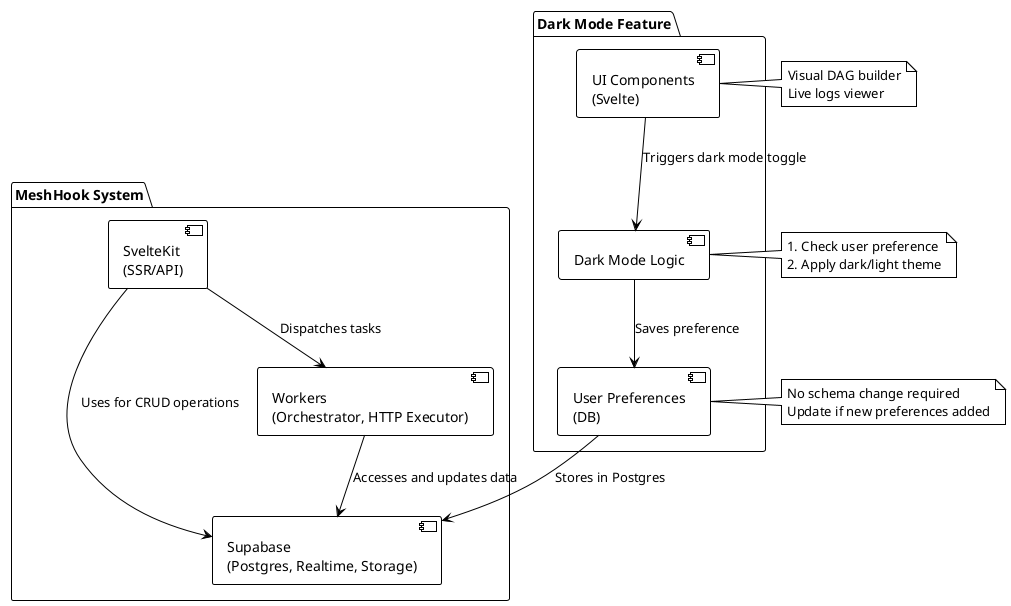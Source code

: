 @startuml
!theme plain

package "MeshHook System" {
    [Supabase\n(Postgres, Realtime, Storage)] as Supabase
    [SvelteKit\n(SSR/API)] as SvelteKit
    [Workers\n(Orchestrator, HTTP Executor)] as Workers
}

package "Dark Mode Feature" {
    [Dark Mode Logic] as DarkModeLogic
    [UI Components\n(Svelte)] as UIComponents
    [User Preferences\n(DB)] as UserPreferences
}

SvelteKit --> Supabase: Uses for CRUD operations
SvelteKit --> Workers: Dispatches tasks
Workers --> Supabase: Accesses and updates data

UIComponents --> DarkModeLogic: Triggers dark mode toggle
DarkModeLogic --> UserPreferences: Saves preference
UserPreferences --> Supabase: Stores in Postgres

note right of DarkModeLogic
  1. Check user preference
  2. Apply dark/light theme
end note

note right of UIComponents
  Visual DAG builder
  Live logs viewer
end note

note right of UserPreferences
  No schema change required
  Update if new preferences added
end note

@enduml